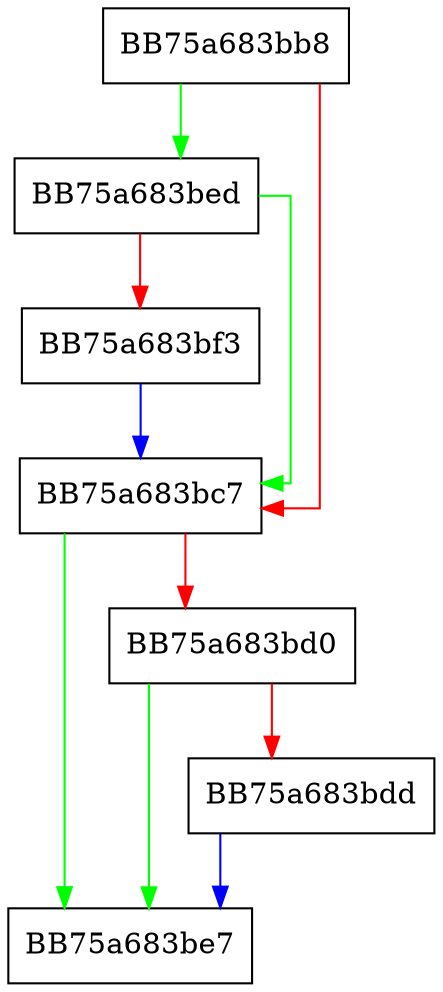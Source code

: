 digraph CompactAlloc {
  node [shape="box"];
  graph [splines=ortho];
  BB75a683bb8 -> BB75a683bed [color="green"];
  BB75a683bb8 -> BB75a683bc7 [color="red"];
  BB75a683bc7 -> BB75a683be7 [color="green"];
  BB75a683bc7 -> BB75a683bd0 [color="red"];
  BB75a683bd0 -> BB75a683be7 [color="green"];
  BB75a683bd0 -> BB75a683bdd [color="red"];
  BB75a683bdd -> BB75a683be7 [color="blue"];
  BB75a683bed -> BB75a683bc7 [color="green"];
  BB75a683bed -> BB75a683bf3 [color="red"];
  BB75a683bf3 -> BB75a683bc7 [color="blue"];
}